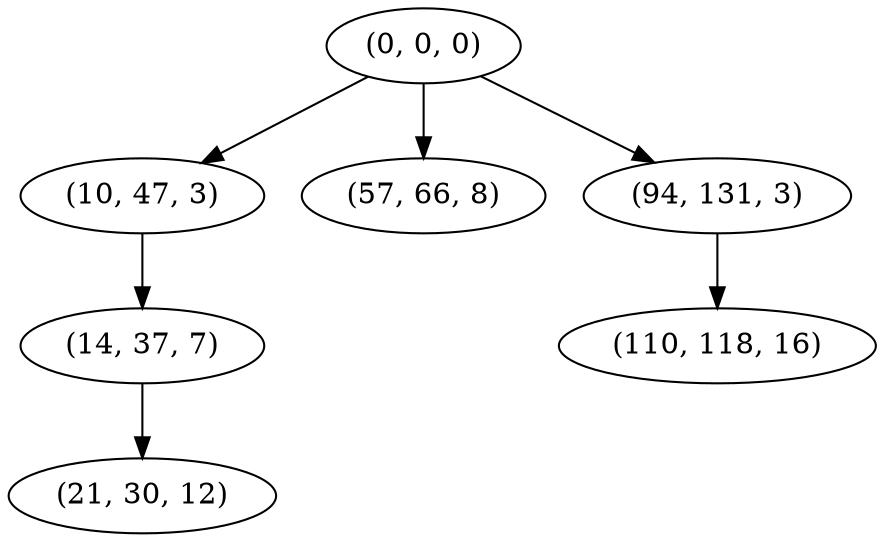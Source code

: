 digraph tree {
    "(0, 0, 0)";
    "(10, 47, 3)";
    "(14, 37, 7)";
    "(21, 30, 12)";
    "(57, 66, 8)";
    "(94, 131, 3)";
    "(110, 118, 16)";
    "(0, 0, 0)" -> "(10, 47, 3)";
    "(0, 0, 0)" -> "(57, 66, 8)";
    "(0, 0, 0)" -> "(94, 131, 3)";
    "(10, 47, 3)" -> "(14, 37, 7)";
    "(14, 37, 7)" -> "(21, 30, 12)";
    "(94, 131, 3)" -> "(110, 118, 16)";
}
